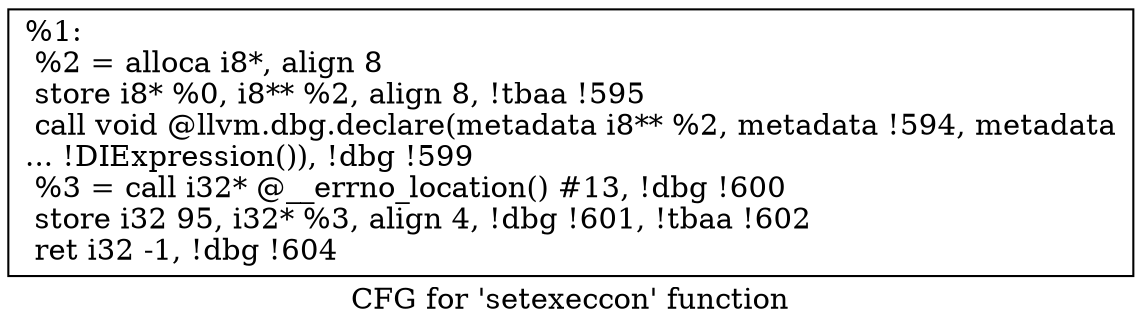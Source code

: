 digraph "CFG for 'setexeccon' function" {
	label="CFG for 'setexeccon' function";

	Node0xa3c490 [shape=record,label="{%1:\l  %2 = alloca i8*, align 8\l  store i8* %0, i8** %2, align 8, !tbaa !595\l  call void @llvm.dbg.declare(metadata i8** %2, metadata !594, metadata\l... !DIExpression()), !dbg !599\l  %3 = call i32* @__errno_location() #13, !dbg !600\l  store i32 95, i32* %3, align 4, !dbg !601, !tbaa !602\l  ret i32 -1, !dbg !604\l}"];
}
